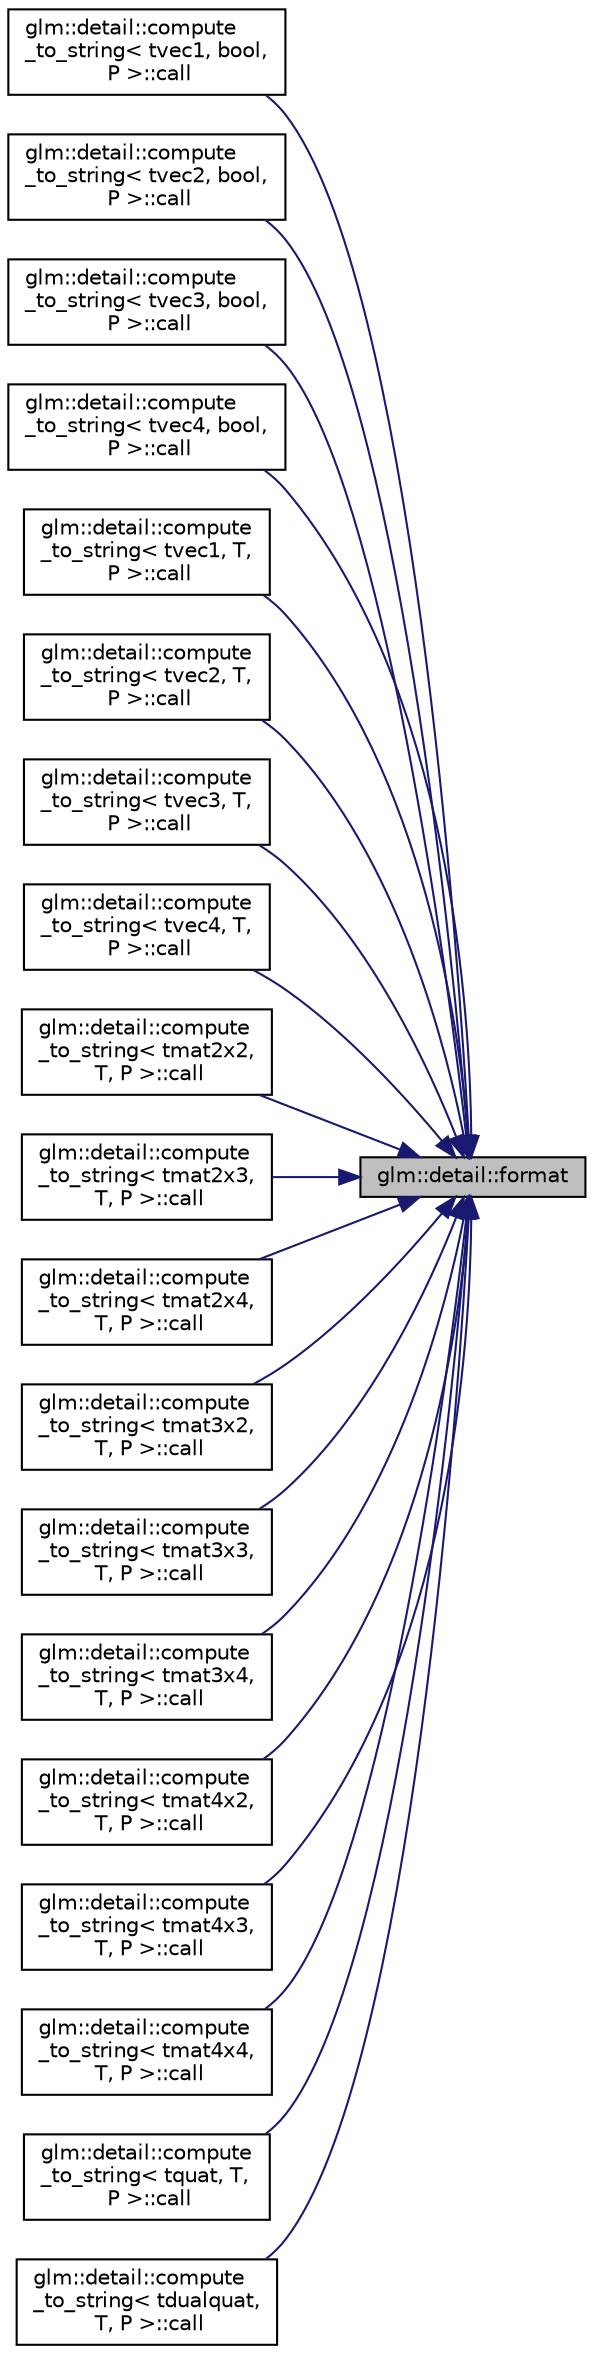 digraph "glm::detail::format"
{
 // LATEX_PDF_SIZE
  edge [fontname="Helvetica",fontsize="10",labelfontname="Helvetica",labelfontsize="10"];
  node [fontname="Helvetica",fontsize="10",shape=record];
  rankdir="RL";
  Node1 [label="glm::detail::format",height=0.2,width=0.4,color="black", fillcolor="grey75", style="filled", fontcolor="black",tooltip=" "];
  Node1 -> Node2 [dir="back",color="midnightblue",fontsize="10",style="solid",fontname="Helvetica"];
  Node2 [label="glm::detail::compute\l_to_string\< tvec1, bool,\l P \>::call",height=0.2,width=0.4,color="black", fillcolor="white", style="filled",URL="$structglm_1_1detail_1_1compute__to__string_3_01tvec1_00_01bool_00_01_p_01_4.html#aea165ad1c3cf2cf3339182c54d28ae1a",tooltip=" "];
  Node1 -> Node3 [dir="back",color="midnightblue",fontsize="10",style="solid",fontname="Helvetica"];
  Node3 [label="glm::detail::compute\l_to_string\< tvec2, bool,\l P \>::call",height=0.2,width=0.4,color="black", fillcolor="white", style="filled",URL="$structglm_1_1detail_1_1compute__to__string_3_01tvec2_00_01bool_00_01_p_01_4.html#a860277b13f804aa978482f1bed3de777",tooltip=" "];
  Node1 -> Node4 [dir="back",color="midnightblue",fontsize="10",style="solid",fontname="Helvetica"];
  Node4 [label="glm::detail::compute\l_to_string\< tvec3, bool,\l P \>::call",height=0.2,width=0.4,color="black", fillcolor="white", style="filled",URL="$structglm_1_1detail_1_1compute__to__string_3_01tvec3_00_01bool_00_01_p_01_4.html#abd2a1017b5cd9b3bcb514189dd4814b9",tooltip=" "];
  Node1 -> Node5 [dir="back",color="midnightblue",fontsize="10",style="solid",fontname="Helvetica"];
  Node5 [label="glm::detail::compute\l_to_string\< tvec4, bool,\l P \>::call",height=0.2,width=0.4,color="black", fillcolor="white", style="filled",URL="$structglm_1_1detail_1_1compute__to__string_3_01tvec4_00_01bool_00_01_p_01_4.html#a22a41058af4ceb92f6c12ad968a4205d",tooltip=" "];
  Node1 -> Node6 [dir="back",color="midnightblue",fontsize="10",style="solid",fontname="Helvetica"];
  Node6 [label="glm::detail::compute\l_to_string\< tvec1, T,\l P \>::call",height=0.2,width=0.4,color="black", fillcolor="white", style="filled",URL="$structglm_1_1detail_1_1compute__to__string_3_01tvec1_00_01_t_00_01_p_01_4.html#ae459fc0d0afddfc2f977012f95210bd2",tooltip=" "];
  Node1 -> Node7 [dir="back",color="midnightblue",fontsize="10",style="solid",fontname="Helvetica"];
  Node7 [label="glm::detail::compute\l_to_string\< tvec2, T,\l P \>::call",height=0.2,width=0.4,color="black", fillcolor="white", style="filled",URL="$structglm_1_1detail_1_1compute__to__string_3_01tvec2_00_01_t_00_01_p_01_4.html#adf2e2875ee41bafdadd331fe4760e435",tooltip=" "];
  Node1 -> Node8 [dir="back",color="midnightblue",fontsize="10",style="solid",fontname="Helvetica"];
  Node8 [label="glm::detail::compute\l_to_string\< tvec3, T,\l P \>::call",height=0.2,width=0.4,color="black", fillcolor="white", style="filled",URL="$structglm_1_1detail_1_1compute__to__string_3_01tvec3_00_01_t_00_01_p_01_4.html#acf3706c18e3084b171b0bcfe4ea64ffa",tooltip=" "];
  Node1 -> Node9 [dir="back",color="midnightblue",fontsize="10",style="solid",fontname="Helvetica"];
  Node9 [label="glm::detail::compute\l_to_string\< tvec4, T,\l P \>::call",height=0.2,width=0.4,color="black", fillcolor="white", style="filled",URL="$structglm_1_1detail_1_1compute__to__string_3_01tvec4_00_01_t_00_01_p_01_4.html#aa91e3c2d9b945aaf2dd840690de03437",tooltip=" "];
  Node1 -> Node10 [dir="back",color="midnightblue",fontsize="10",style="solid",fontname="Helvetica"];
  Node10 [label="glm::detail::compute\l_to_string\< tmat2x2,\l T, P \>::call",height=0.2,width=0.4,color="black", fillcolor="white", style="filled",URL="$structglm_1_1detail_1_1compute__to__string_3_01tmat2x2_00_01_t_00_01_p_01_4.html#a2e35f591c3596c78d4ad73df870dfa10",tooltip=" "];
  Node1 -> Node11 [dir="back",color="midnightblue",fontsize="10",style="solid",fontname="Helvetica"];
  Node11 [label="glm::detail::compute\l_to_string\< tmat2x3,\l T, P \>::call",height=0.2,width=0.4,color="black", fillcolor="white", style="filled",URL="$structglm_1_1detail_1_1compute__to__string_3_01tmat2x3_00_01_t_00_01_p_01_4.html#a69b0cc0650365f45aaf4c5aba6819abc",tooltip=" "];
  Node1 -> Node12 [dir="back",color="midnightblue",fontsize="10",style="solid",fontname="Helvetica"];
  Node12 [label="glm::detail::compute\l_to_string\< tmat2x4,\l T, P \>::call",height=0.2,width=0.4,color="black", fillcolor="white", style="filled",URL="$structglm_1_1detail_1_1compute__to__string_3_01tmat2x4_00_01_t_00_01_p_01_4.html#a4db0bd22adda3c7b7cb7e697aefe0a76",tooltip=" "];
  Node1 -> Node13 [dir="back",color="midnightblue",fontsize="10",style="solid",fontname="Helvetica"];
  Node13 [label="glm::detail::compute\l_to_string\< tmat3x2,\l T, P \>::call",height=0.2,width=0.4,color="black", fillcolor="white", style="filled",URL="$structglm_1_1detail_1_1compute__to__string_3_01tmat3x2_00_01_t_00_01_p_01_4.html#a08dc9495d864f76f2b163459d1d81de9",tooltip=" "];
  Node1 -> Node14 [dir="back",color="midnightblue",fontsize="10",style="solid",fontname="Helvetica"];
  Node14 [label="glm::detail::compute\l_to_string\< tmat3x3,\l T, P \>::call",height=0.2,width=0.4,color="black", fillcolor="white", style="filled",URL="$structglm_1_1detail_1_1compute__to__string_3_01tmat3x3_00_01_t_00_01_p_01_4.html#a30955bc053389846e9f0a7a7154babb7",tooltip=" "];
  Node1 -> Node15 [dir="back",color="midnightblue",fontsize="10",style="solid",fontname="Helvetica"];
  Node15 [label="glm::detail::compute\l_to_string\< tmat3x4,\l T, P \>::call",height=0.2,width=0.4,color="black", fillcolor="white", style="filled",URL="$structglm_1_1detail_1_1compute__to__string_3_01tmat3x4_00_01_t_00_01_p_01_4.html#ad496094b177c77e467902ffb5bc3b0db",tooltip=" "];
  Node1 -> Node16 [dir="back",color="midnightblue",fontsize="10",style="solid",fontname="Helvetica"];
  Node16 [label="glm::detail::compute\l_to_string\< tmat4x2,\l T, P \>::call",height=0.2,width=0.4,color="black", fillcolor="white", style="filled",URL="$structglm_1_1detail_1_1compute__to__string_3_01tmat4x2_00_01_t_00_01_p_01_4.html#a1371cdf230f35b3c1fbd8cfad23bd364",tooltip=" "];
  Node1 -> Node17 [dir="back",color="midnightblue",fontsize="10",style="solid",fontname="Helvetica"];
  Node17 [label="glm::detail::compute\l_to_string\< tmat4x3,\l T, P \>::call",height=0.2,width=0.4,color="black", fillcolor="white", style="filled",URL="$structglm_1_1detail_1_1compute__to__string_3_01tmat4x3_00_01_t_00_01_p_01_4.html#a03c7f8dad22b2fbd9a5f90593cffc1a1",tooltip=" "];
  Node1 -> Node18 [dir="back",color="midnightblue",fontsize="10",style="solid",fontname="Helvetica"];
  Node18 [label="glm::detail::compute\l_to_string\< tmat4x4,\l T, P \>::call",height=0.2,width=0.4,color="black", fillcolor="white", style="filled",URL="$structglm_1_1detail_1_1compute__to__string_3_01tmat4x4_00_01_t_00_01_p_01_4.html#ac6e1968f8240ac2d9644216a7922bab2",tooltip=" "];
  Node1 -> Node19 [dir="back",color="midnightblue",fontsize="10",style="solid",fontname="Helvetica"];
  Node19 [label="glm::detail::compute\l_to_string\< tquat, T,\l P \>::call",height=0.2,width=0.4,color="black", fillcolor="white", style="filled",URL="$structglm_1_1detail_1_1compute__to__string_3_01tquat_00_01_t_00_01_p_01_4.html#abc8c7e5ad982ee05c7c33fb22ab86fcc",tooltip=" "];
  Node1 -> Node20 [dir="back",color="midnightblue",fontsize="10",style="solid",fontname="Helvetica"];
  Node20 [label="glm::detail::compute\l_to_string\< tdualquat,\l T, P \>::call",height=0.2,width=0.4,color="black", fillcolor="white", style="filled",URL="$structglm_1_1detail_1_1compute__to__string_3_01tdualquat_00_01_t_00_01_p_01_4.html#a1768ea4c6a68bcecf9571363b69c1497",tooltip=" "];
}
